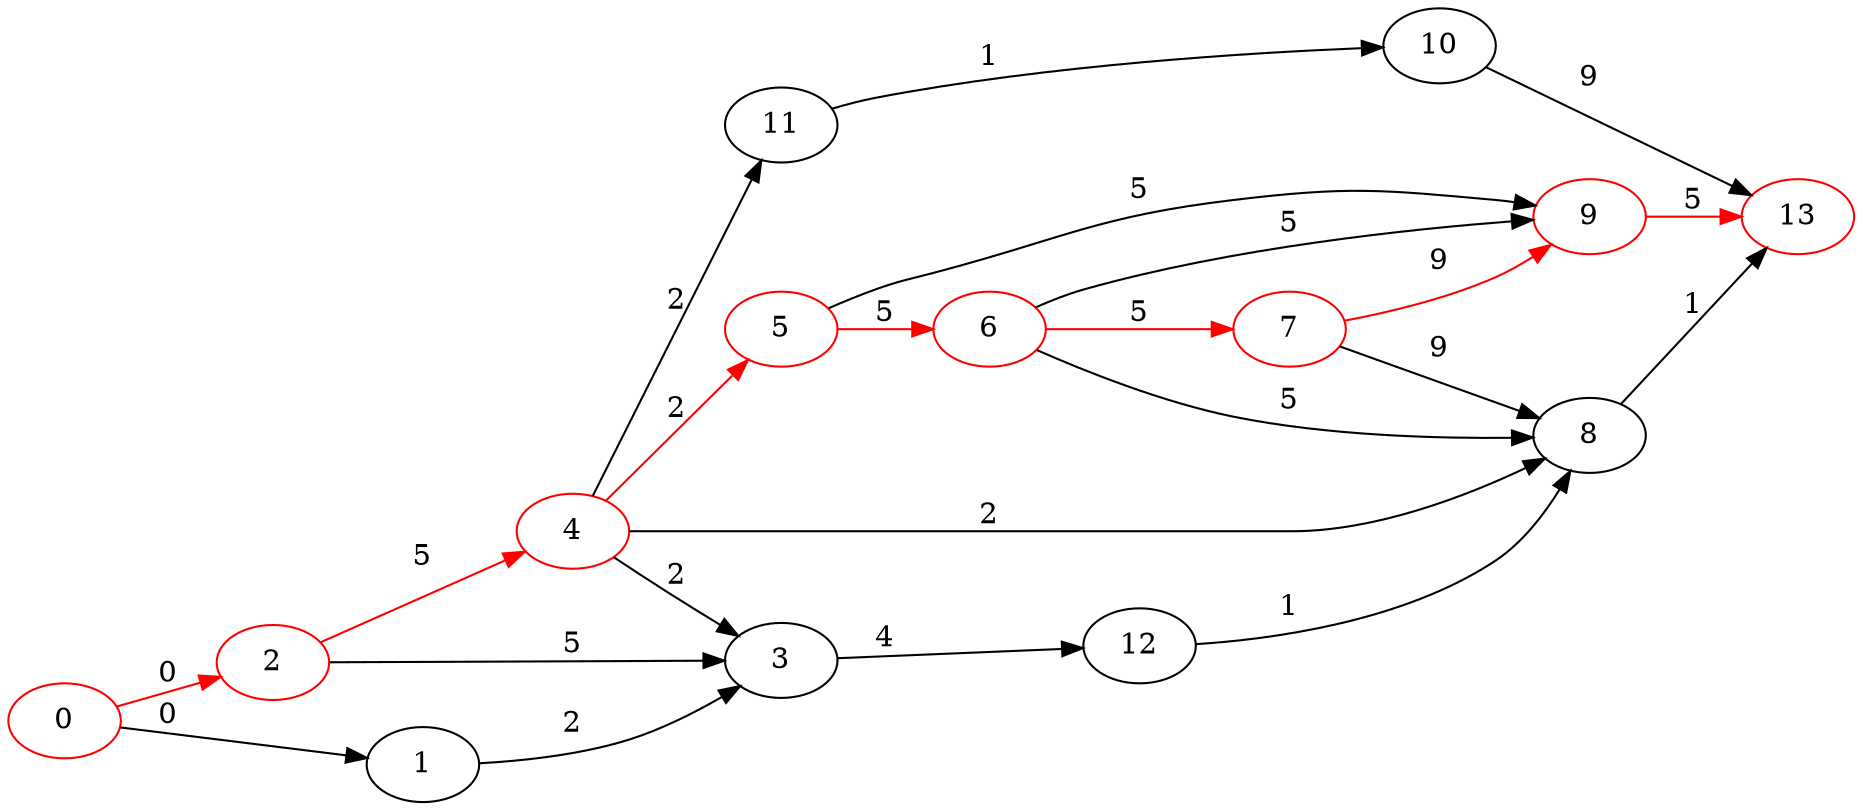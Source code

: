 digraph { rankdir=LR
    "2" [color="red" label="2"]
    "4" [color="red" label="4"]
    "5" [color="red" label="5"]
    "6" [color="red" label="6"]
    "7" [color="red" label="7"]
    "9" [color="red" label="9"]
    "0" [color="red" label="0"]
    "13" [color="red" label="13"]
    "1" -> "3" [label="2" ]
    "2" -> "3" [label="5" ]
    "2" -> "4" [label="5" color="red" ]
    "3" -> "12" [label="4" ]
    "4" -> "3" [label="2" ]
    "4" -> "5" [label="2" color="red" ]
    "4" -> "8" [label="2" ]
    "4" -> "11" [label="2" ]
    "5" -> "6" [label="5" color="red" ]
    "5" -> "9" [label="5" ]
    "6" -> "7" [label="5" color="red" ]
    "6" -> "8" [label="5" ]
    "6" -> "9" [label="5" ]
    "7" -> "8" [label="9" ]
    "7" -> "9" [label="9" color="red" ]
    "8" -> "13" [label="1" ]
    "9" -> "13" [label="5" color="red" ]
    "10" -> "13" [label="9" ]
    "11" -> "10" [label="1" ]
    "12" -> "8" [label="1" ]
    "0" -> "1" [label="0" ]
    "0" -> "2" [label="0" color="red" color="red" ]
}
